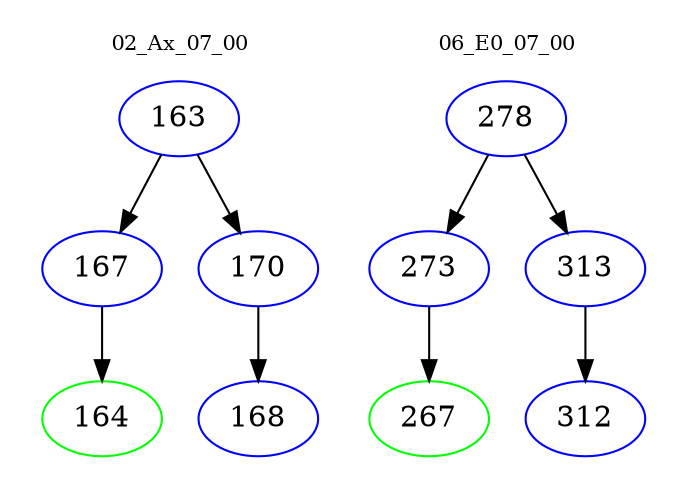 digraph{
subgraph cluster_0 {
color = white
label = "02_Ax_07_00";
fontsize=10;
T0_163 [label="163", color="blue"]
T0_163 -> T0_167 [color="black"]
T0_167 [label="167", color="blue"]
T0_167 -> T0_164 [color="black"]
T0_164 [label="164", color="green"]
T0_163 -> T0_170 [color="black"]
T0_170 [label="170", color="blue"]
T0_170 -> T0_168 [color="black"]
T0_168 [label="168", color="blue"]
}
subgraph cluster_1 {
color = white
label = "06_E0_07_00";
fontsize=10;
T1_278 [label="278", color="blue"]
T1_278 -> T1_273 [color="black"]
T1_273 [label="273", color="blue"]
T1_273 -> T1_267 [color="black"]
T1_267 [label="267", color="green"]
T1_278 -> T1_313 [color="black"]
T1_313 [label="313", color="blue"]
T1_313 -> T1_312 [color="black"]
T1_312 [label="312", color="blue"]
}
}
